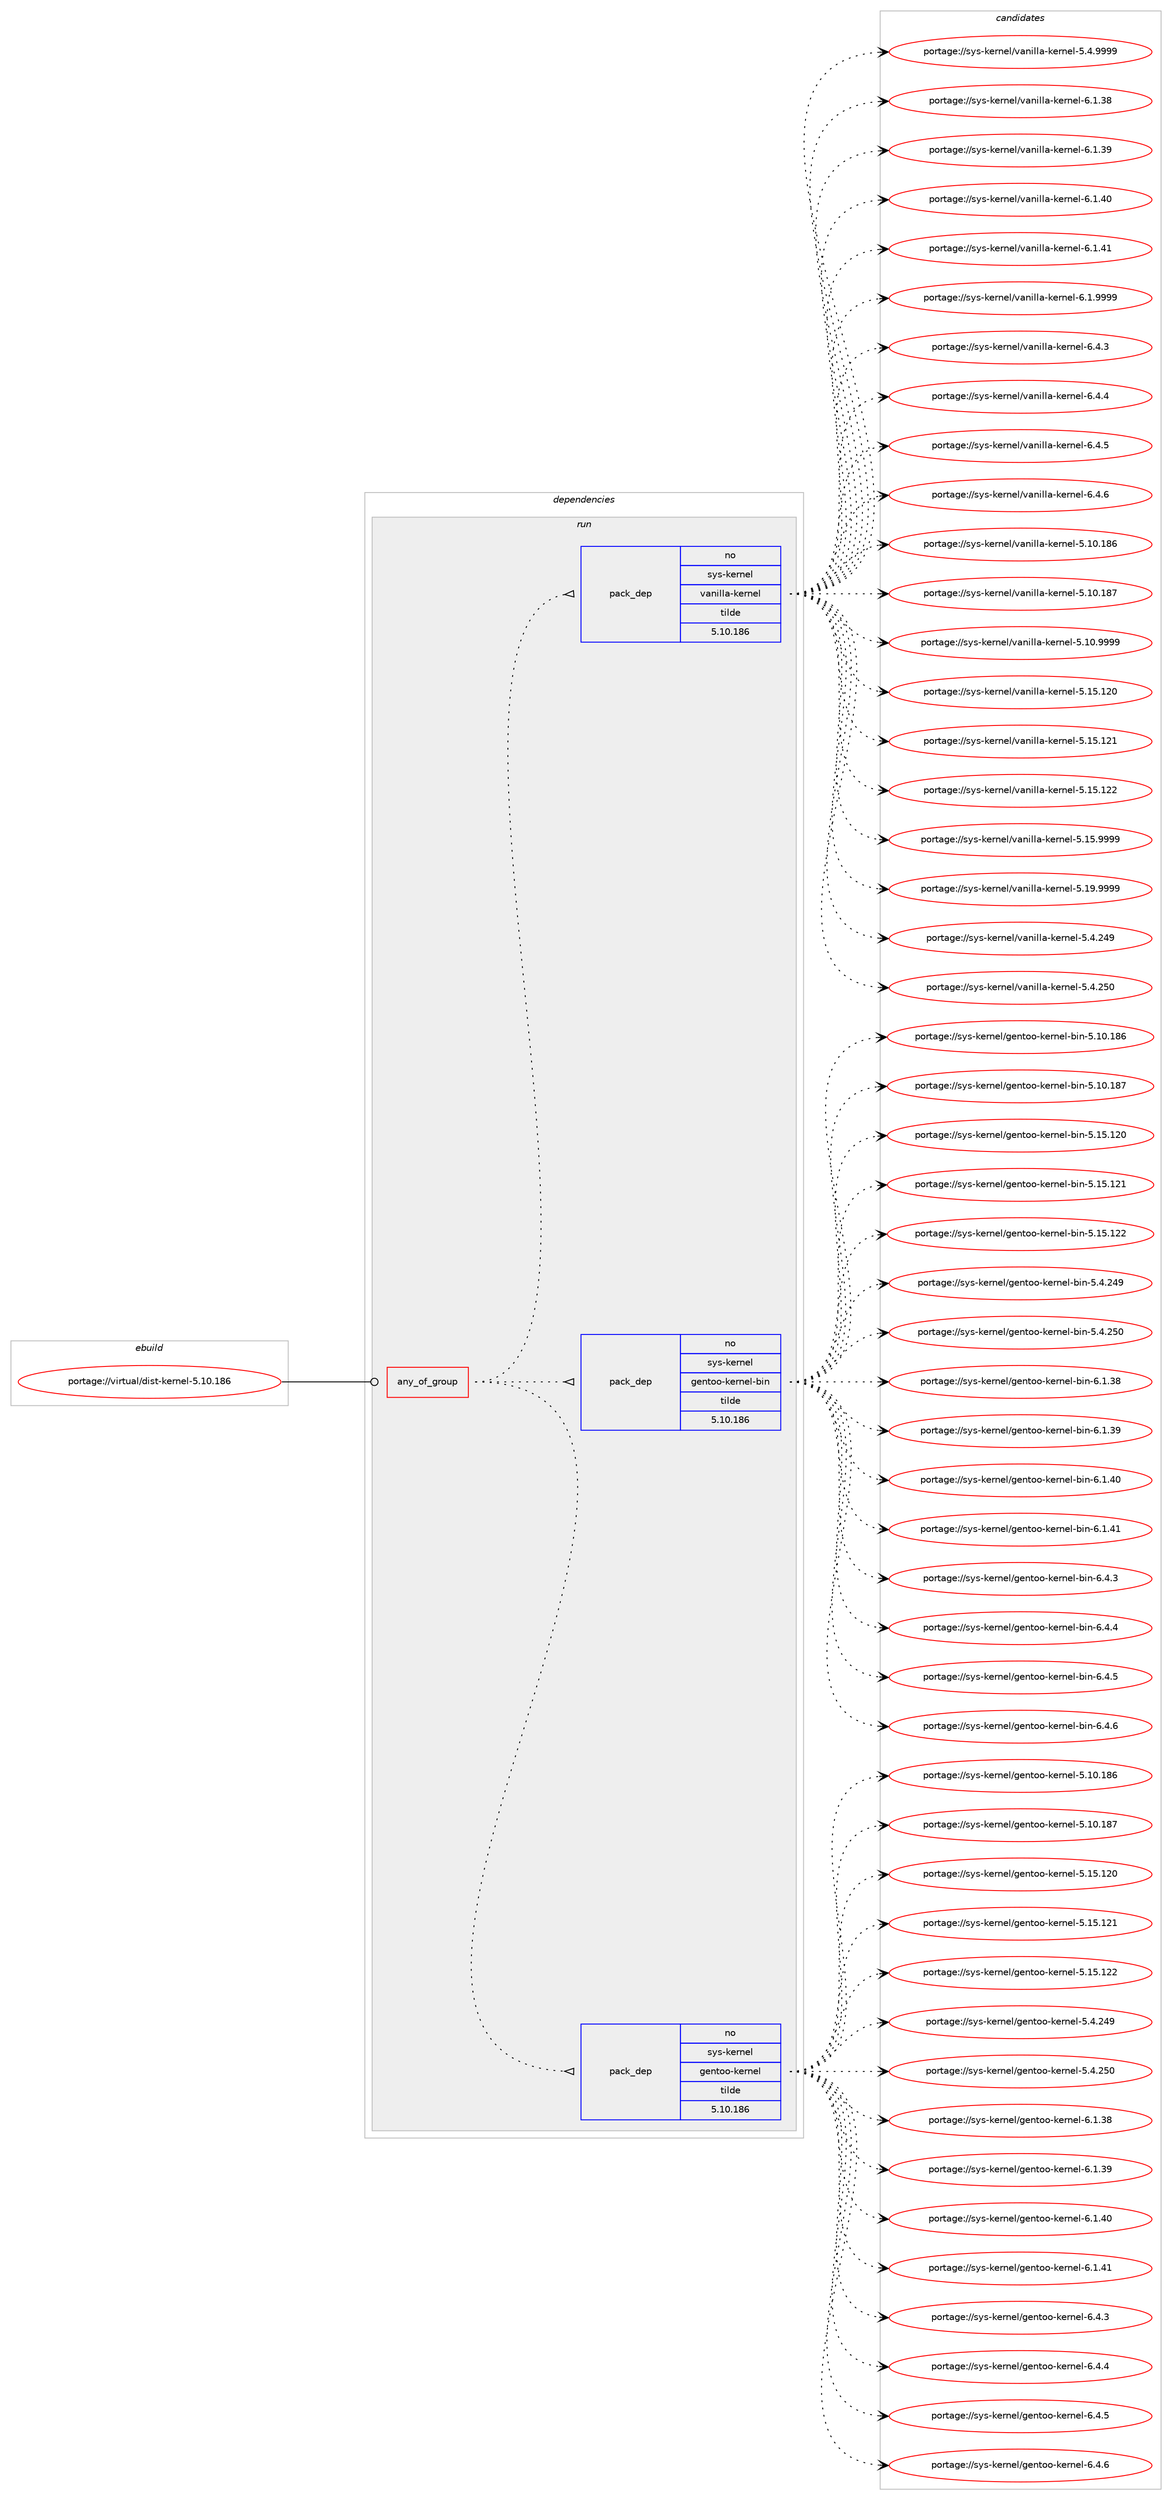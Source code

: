 digraph prolog {

# *************
# Graph options
# *************

newrank=true;
concentrate=true;
compound=true;
graph [rankdir=LR,fontname=Helvetica,fontsize=10,ranksep=1.5];#, ranksep=2.5, nodesep=0.2];
edge  [arrowhead=vee];
node  [fontname=Helvetica,fontsize=10];

# **********
# The ebuild
# **********

subgraph cluster_leftcol {
color=gray;
label=<<i>ebuild</i>>;
id [label="portage://virtual/dist-kernel-5.10.186", color=red, width=4, href="../virtual/dist-kernel-5.10.186.svg"];
}

# ****************
# The dependencies
# ****************

subgraph cluster_midcol {
color=gray;
label=<<i>dependencies</i>>;
subgraph cluster_compile {
fillcolor="#eeeeee";
style=filled;
label=<<i>compile</i>>;
}
subgraph cluster_compileandrun {
fillcolor="#eeeeee";
style=filled;
label=<<i>compile and run</i>>;
}
subgraph cluster_run {
fillcolor="#eeeeee";
style=filled;
label=<<i>run</i>>;
subgraph any8 {
dependency232 [label=<<TABLE BORDER="0" CELLBORDER="1" CELLSPACING="0" CELLPADDING="4"><TR><TD CELLPADDING="10">any_of_group</TD></TR></TABLE>>, shape=none, color=red];subgraph pack139 {
dependency233 [label=<<TABLE BORDER="0" CELLBORDER="1" CELLSPACING="0" CELLPADDING="4" WIDTH="220"><TR><TD ROWSPAN="6" CELLPADDING="30">pack_dep</TD></TR><TR><TD WIDTH="110">no</TD></TR><TR><TD>sys-kernel</TD></TR><TR><TD>gentoo-kernel</TD></TR><TR><TD>tilde</TD></TR><TR><TD>5.10.186</TD></TR></TABLE>>, shape=none, color=blue];
}
dependency232:e -> dependency233:w [weight=20,style="dotted",arrowhead="oinv"];
subgraph pack140 {
dependency234 [label=<<TABLE BORDER="0" CELLBORDER="1" CELLSPACING="0" CELLPADDING="4" WIDTH="220"><TR><TD ROWSPAN="6" CELLPADDING="30">pack_dep</TD></TR><TR><TD WIDTH="110">no</TD></TR><TR><TD>sys-kernel</TD></TR><TR><TD>gentoo-kernel-bin</TD></TR><TR><TD>tilde</TD></TR><TR><TD>5.10.186</TD></TR></TABLE>>, shape=none, color=blue];
}
dependency232:e -> dependency234:w [weight=20,style="dotted",arrowhead="oinv"];
subgraph pack141 {
dependency235 [label=<<TABLE BORDER="0" CELLBORDER="1" CELLSPACING="0" CELLPADDING="4" WIDTH="220"><TR><TD ROWSPAN="6" CELLPADDING="30">pack_dep</TD></TR><TR><TD WIDTH="110">no</TD></TR><TR><TD>sys-kernel</TD></TR><TR><TD>vanilla-kernel</TD></TR><TR><TD>tilde</TD></TR><TR><TD>5.10.186</TD></TR></TABLE>>, shape=none, color=blue];
}
dependency232:e -> dependency235:w [weight=20,style="dotted",arrowhead="oinv"];
}
id:e -> dependency232:w [weight=20,style="solid",arrowhead="odot"];
}
}

# **************
# The candidates
# **************

subgraph cluster_choices {
rank=same;
color=gray;
label=<<i>candidates</i>>;

subgraph choice139 {
color=black;
nodesep=1;
choice115121115451071011141101011084710310111011611111145107101114110101108455346494846495654 [label="portage://sys-kernel/gentoo-kernel-5.10.186", color=red, width=4,href="../sys-kernel/gentoo-kernel-5.10.186.svg"];
choice115121115451071011141101011084710310111011611111145107101114110101108455346494846495655 [label="portage://sys-kernel/gentoo-kernel-5.10.187", color=red, width=4,href="../sys-kernel/gentoo-kernel-5.10.187.svg"];
choice115121115451071011141101011084710310111011611111145107101114110101108455346495346495048 [label="portage://sys-kernel/gentoo-kernel-5.15.120", color=red, width=4,href="../sys-kernel/gentoo-kernel-5.15.120.svg"];
choice115121115451071011141101011084710310111011611111145107101114110101108455346495346495049 [label="portage://sys-kernel/gentoo-kernel-5.15.121", color=red, width=4,href="../sys-kernel/gentoo-kernel-5.15.121.svg"];
choice115121115451071011141101011084710310111011611111145107101114110101108455346495346495050 [label="portage://sys-kernel/gentoo-kernel-5.15.122", color=red, width=4,href="../sys-kernel/gentoo-kernel-5.15.122.svg"];
choice1151211154510710111411010110847103101110116111111451071011141101011084553465246505257 [label="portage://sys-kernel/gentoo-kernel-5.4.249", color=red, width=4,href="../sys-kernel/gentoo-kernel-5.4.249.svg"];
choice1151211154510710111411010110847103101110116111111451071011141101011084553465246505348 [label="portage://sys-kernel/gentoo-kernel-5.4.250", color=red, width=4,href="../sys-kernel/gentoo-kernel-5.4.250.svg"];
choice11512111545107101114110101108471031011101161111114510710111411010110845544649465156 [label="portage://sys-kernel/gentoo-kernel-6.1.38", color=red, width=4,href="../sys-kernel/gentoo-kernel-6.1.38.svg"];
choice11512111545107101114110101108471031011101161111114510710111411010110845544649465157 [label="portage://sys-kernel/gentoo-kernel-6.1.39", color=red, width=4,href="../sys-kernel/gentoo-kernel-6.1.39.svg"];
choice11512111545107101114110101108471031011101161111114510710111411010110845544649465248 [label="portage://sys-kernel/gentoo-kernel-6.1.40", color=red, width=4,href="../sys-kernel/gentoo-kernel-6.1.40.svg"];
choice11512111545107101114110101108471031011101161111114510710111411010110845544649465249 [label="portage://sys-kernel/gentoo-kernel-6.1.41", color=red, width=4,href="../sys-kernel/gentoo-kernel-6.1.41.svg"];
choice115121115451071011141101011084710310111011611111145107101114110101108455446524651 [label="portage://sys-kernel/gentoo-kernel-6.4.3", color=red, width=4,href="../sys-kernel/gentoo-kernel-6.4.3.svg"];
choice115121115451071011141101011084710310111011611111145107101114110101108455446524652 [label="portage://sys-kernel/gentoo-kernel-6.4.4", color=red, width=4,href="../sys-kernel/gentoo-kernel-6.4.4.svg"];
choice115121115451071011141101011084710310111011611111145107101114110101108455446524653 [label="portage://sys-kernel/gentoo-kernel-6.4.5", color=red, width=4,href="../sys-kernel/gentoo-kernel-6.4.5.svg"];
choice115121115451071011141101011084710310111011611111145107101114110101108455446524654 [label="portage://sys-kernel/gentoo-kernel-6.4.6", color=red, width=4,href="../sys-kernel/gentoo-kernel-6.4.6.svg"];
dependency233:e -> choice115121115451071011141101011084710310111011611111145107101114110101108455346494846495654:w [style=dotted,weight="100"];
dependency233:e -> choice115121115451071011141101011084710310111011611111145107101114110101108455346494846495655:w [style=dotted,weight="100"];
dependency233:e -> choice115121115451071011141101011084710310111011611111145107101114110101108455346495346495048:w [style=dotted,weight="100"];
dependency233:e -> choice115121115451071011141101011084710310111011611111145107101114110101108455346495346495049:w [style=dotted,weight="100"];
dependency233:e -> choice115121115451071011141101011084710310111011611111145107101114110101108455346495346495050:w [style=dotted,weight="100"];
dependency233:e -> choice1151211154510710111411010110847103101110116111111451071011141101011084553465246505257:w [style=dotted,weight="100"];
dependency233:e -> choice1151211154510710111411010110847103101110116111111451071011141101011084553465246505348:w [style=dotted,weight="100"];
dependency233:e -> choice11512111545107101114110101108471031011101161111114510710111411010110845544649465156:w [style=dotted,weight="100"];
dependency233:e -> choice11512111545107101114110101108471031011101161111114510710111411010110845544649465157:w [style=dotted,weight="100"];
dependency233:e -> choice11512111545107101114110101108471031011101161111114510710111411010110845544649465248:w [style=dotted,weight="100"];
dependency233:e -> choice11512111545107101114110101108471031011101161111114510710111411010110845544649465249:w [style=dotted,weight="100"];
dependency233:e -> choice115121115451071011141101011084710310111011611111145107101114110101108455446524651:w [style=dotted,weight="100"];
dependency233:e -> choice115121115451071011141101011084710310111011611111145107101114110101108455446524652:w [style=dotted,weight="100"];
dependency233:e -> choice115121115451071011141101011084710310111011611111145107101114110101108455446524653:w [style=dotted,weight="100"];
dependency233:e -> choice115121115451071011141101011084710310111011611111145107101114110101108455446524654:w [style=dotted,weight="100"];
}
subgraph choice140 {
color=black;
nodesep=1;
choice1151211154510710111411010110847103101110116111111451071011141101011084598105110455346494846495654 [label="portage://sys-kernel/gentoo-kernel-bin-5.10.186", color=red, width=4,href="../sys-kernel/gentoo-kernel-bin-5.10.186.svg"];
choice1151211154510710111411010110847103101110116111111451071011141101011084598105110455346494846495655 [label="portage://sys-kernel/gentoo-kernel-bin-5.10.187", color=red, width=4,href="../sys-kernel/gentoo-kernel-bin-5.10.187.svg"];
choice1151211154510710111411010110847103101110116111111451071011141101011084598105110455346495346495048 [label="portage://sys-kernel/gentoo-kernel-bin-5.15.120", color=red, width=4,href="../sys-kernel/gentoo-kernel-bin-5.15.120.svg"];
choice1151211154510710111411010110847103101110116111111451071011141101011084598105110455346495346495049 [label="portage://sys-kernel/gentoo-kernel-bin-5.15.121", color=red, width=4,href="../sys-kernel/gentoo-kernel-bin-5.15.121.svg"];
choice1151211154510710111411010110847103101110116111111451071011141101011084598105110455346495346495050 [label="portage://sys-kernel/gentoo-kernel-bin-5.15.122", color=red, width=4,href="../sys-kernel/gentoo-kernel-bin-5.15.122.svg"];
choice11512111545107101114110101108471031011101161111114510710111411010110845981051104553465246505257 [label="portage://sys-kernel/gentoo-kernel-bin-5.4.249", color=red, width=4,href="../sys-kernel/gentoo-kernel-bin-5.4.249.svg"];
choice11512111545107101114110101108471031011101161111114510710111411010110845981051104553465246505348 [label="portage://sys-kernel/gentoo-kernel-bin-5.4.250", color=red, width=4,href="../sys-kernel/gentoo-kernel-bin-5.4.250.svg"];
choice115121115451071011141101011084710310111011611111145107101114110101108459810511045544649465156 [label="portage://sys-kernel/gentoo-kernel-bin-6.1.38", color=red, width=4,href="../sys-kernel/gentoo-kernel-bin-6.1.38.svg"];
choice115121115451071011141101011084710310111011611111145107101114110101108459810511045544649465157 [label="portage://sys-kernel/gentoo-kernel-bin-6.1.39", color=red, width=4,href="../sys-kernel/gentoo-kernel-bin-6.1.39.svg"];
choice115121115451071011141101011084710310111011611111145107101114110101108459810511045544649465248 [label="portage://sys-kernel/gentoo-kernel-bin-6.1.40", color=red, width=4,href="../sys-kernel/gentoo-kernel-bin-6.1.40.svg"];
choice115121115451071011141101011084710310111011611111145107101114110101108459810511045544649465249 [label="portage://sys-kernel/gentoo-kernel-bin-6.1.41", color=red, width=4,href="../sys-kernel/gentoo-kernel-bin-6.1.41.svg"];
choice1151211154510710111411010110847103101110116111111451071011141101011084598105110455446524651 [label="portage://sys-kernel/gentoo-kernel-bin-6.4.3", color=red, width=4,href="../sys-kernel/gentoo-kernel-bin-6.4.3.svg"];
choice1151211154510710111411010110847103101110116111111451071011141101011084598105110455446524652 [label="portage://sys-kernel/gentoo-kernel-bin-6.4.4", color=red, width=4,href="../sys-kernel/gentoo-kernel-bin-6.4.4.svg"];
choice1151211154510710111411010110847103101110116111111451071011141101011084598105110455446524653 [label="portage://sys-kernel/gentoo-kernel-bin-6.4.5", color=red, width=4,href="../sys-kernel/gentoo-kernel-bin-6.4.5.svg"];
choice1151211154510710111411010110847103101110116111111451071011141101011084598105110455446524654 [label="portage://sys-kernel/gentoo-kernel-bin-6.4.6", color=red, width=4,href="../sys-kernel/gentoo-kernel-bin-6.4.6.svg"];
dependency234:e -> choice1151211154510710111411010110847103101110116111111451071011141101011084598105110455346494846495654:w [style=dotted,weight="100"];
dependency234:e -> choice1151211154510710111411010110847103101110116111111451071011141101011084598105110455346494846495655:w [style=dotted,weight="100"];
dependency234:e -> choice1151211154510710111411010110847103101110116111111451071011141101011084598105110455346495346495048:w [style=dotted,weight="100"];
dependency234:e -> choice1151211154510710111411010110847103101110116111111451071011141101011084598105110455346495346495049:w [style=dotted,weight="100"];
dependency234:e -> choice1151211154510710111411010110847103101110116111111451071011141101011084598105110455346495346495050:w [style=dotted,weight="100"];
dependency234:e -> choice11512111545107101114110101108471031011101161111114510710111411010110845981051104553465246505257:w [style=dotted,weight="100"];
dependency234:e -> choice11512111545107101114110101108471031011101161111114510710111411010110845981051104553465246505348:w [style=dotted,weight="100"];
dependency234:e -> choice115121115451071011141101011084710310111011611111145107101114110101108459810511045544649465156:w [style=dotted,weight="100"];
dependency234:e -> choice115121115451071011141101011084710310111011611111145107101114110101108459810511045544649465157:w [style=dotted,weight="100"];
dependency234:e -> choice115121115451071011141101011084710310111011611111145107101114110101108459810511045544649465248:w [style=dotted,weight="100"];
dependency234:e -> choice115121115451071011141101011084710310111011611111145107101114110101108459810511045544649465249:w [style=dotted,weight="100"];
dependency234:e -> choice1151211154510710111411010110847103101110116111111451071011141101011084598105110455446524651:w [style=dotted,weight="100"];
dependency234:e -> choice1151211154510710111411010110847103101110116111111451071011141101011084598105110455446524652:w [style=dotted,weight="100"];
dependency234:e -> choice1151211154510710111411010110847103101110116111111451071011141101011084598105110455446524653:w [style=dotted,weight="100"];
dependency234:e -> choice1151211154510710111411010110847103101110116111111451071011141101011084598105110455446524654:w [style=dotted,weight="100"];
}
subgraph choice141 {
color=black;
nodesep=1;
choice1151211154510710111411010110847118971101051081089745107101114110101108455346494846495654 [label="portage://sys-kernel/vanilla-kernel-5.10.186", color=red, width=4,href="../sys-kernel/vanilla-kernel-5.10.186.svg"];
choice1151211154510710111411010110847118971101051081089745107101114110101108455346494846495655 [label="portage://sys-kernel/vanilla-kernel-5.10.187", color=red, width=4,href="../sys-kernel/vanilla-kernel-5.10.187.svg"];
choice115121115451071011141101011084711897110105108108974510710111411010110845534649484657575757 [label="portage://sys-kernel/vanilla-kernel-5.10.9999", color=red, width=4,href="../sys-kernel/vanilla-kernel-5.10.9999.svg"];
choice1151211154510710111411010110847118971101051081089745107101114110101108455346495346495048 [label="portage://sys-kernel/vanilla-kernel-5.15.120", color=red, width=4,href="../sys-kernel/vanilla-kernel-5.15.120.svg"];
choice1151211154510710111411010110847118971101051081089745107101114110101108455346495346495049 [label="portage://sys-kernel/vanilla-kernel-5.15.121", color=red, width=4,href="../sys-kernel/vanilla-kernel-5.15.121.svg"];
choice1151211154510710111411010110847118971101051081089745107101114110101108455346495346495050 [label="portage://sys-kernel/vanilla-kernel-5.15.122", color=red, width=4,href="../sys-kernel/vanilla-kernel-5.15.122.svg"];
choice115121115451071011141101011084711897110105108108974510710111411010110845534649534657575757 [label="portage://sys-kernel/vanilla-kernel-5.15.9999", color=red, width=4,href="../sys-kernel/vanilla-kernel-5.15.9999.svg"];
choice115121115451071011141101011084711897110105108108974510710111411010110845534649574657575757 [label="portage://sys-kernel/vanilla-kernel-5.19.9999", color=red, width=4,href="../sys-kernel/vanilla-kernel-5.19.9999.svg"];
choice11512111545107101114110101108471189711010510810897451071011141101011084553465246505257 [label="portage://sys-kernel/vanilla-kernel-5.4.249", color=red, width=4,href="../sys-kernel/vanilla-kernel-5.4.249.svg"];
choice11512111545107101114110101108471189711010510810897451071011141101011084553465246505348 [label="portage://sys-kernel/vanilla-kernel-5.4.250", color=red, width=4,href="../sys-kernel/vanilla-kernel-5.4.250.svg"];
choice1151211154510710111411010110847118971101051081089745107101114110101108455346524657575757 [label="portage://sys-kernel/vanilla-kernel-5.4.9999", color=red, width=4,href="../sys-kernel/vanilla-kernel-5.4.9999.svg"];
choice115121115451071011141101011084711897110105108108974510710111411010110845544649465156 [label="portage://sys-kernel/vanilla-kernel-6.1.38", color=red, width=4,href="../sys-kernel/vanilla-kernel-6.1.38.svg"];
choice115121115451071011141101011084711897110105108108974510710111411010110845544649465157 [label="portage://sys-kernel/vanilla-kernel-6.1.39", color=red, width=4,href="../sys-kernel/vanilla-kernel-6.1.39.svg"];
choice115121115451071011141101011084711897110105108108974510710111411010110845544649465248 [label="portage://sys-kernel/vanilla-kernel-6.1.40", color=red, width=4,href="../sys-kernel/vanilla-kernel-6.1.40.svg"];
choice115121115451071011141101011084711897110105108108974510710111411010110845544649465249 [label="portage://sys-kernel/vanilla-kernel-6.1.41", color=red, width=4,href="../sys-kernel/vanilla-kernel-6.1.41.svg"];
choice1151211154510710111411010110847118971101051081089745107101114110101108455446494657575757 [label="portage://sys-kernel/vanilla-kernel-6.1.9999", color=red, width=4,href="../sys-kernel/vanilla-kernel-6.1.9999.svg"];
choice1151211154510710111411010110847118971101051081089745107101114110101108455446524651 [label="portage://sys-kernel/vanilla-kernel-6.4.3", color=red, width=4,href="../sys-kernel/vanilla-kernel-6.4.3.svg"];
choice1151211154510710111411010110847118971101051081089745107101114110101108455446524652 [label="portage://sys-kernel/vanilla-kernel-6.4.4", color=red, width=4,href="../sys-kernel/vanilla-kernel-6.4.4.svg"];
choice1151211154510710111411010110847118971101051081089745107101114110101108455446524653 [label="portage://sys-kernel/vanilla-kernel-6.4.5", color=red, width=4,href="../sys-kernel/vanilla-kernel-6.4.5.svg"];
choice1151211154510710111411010110847118971101051081089745107101114110101108455446524654 [label="portage://sys-kernel/vanilla-kernel-6.4.6", color=red, width=4,href="../sys-kernel/vanilla-kernel-6.4.6.svg"];
dependency235:e -> choice1151211154510710111411010110847118971101051081089745107101114110101108455346494846495654:w [style=dotted,weight="100"];
dependency235:e -> choice1151211154510710111411010110847118971101051081089745107101114110101108455346494846495655:w [style=dotted,weight="100"];
dependency235:e -> choice115121115451071011141101011084711897110105108108974510710111411010110845534649484657575757:w [style=dotted,weight="100"];
dependency235:e -> choice1151211154510710111411010110847118971101051081089745107101114110101108455346495346495048:w [style=dotted,weight="100"];
dependency235:e -> choice1151211154510710111411010110847118971101051081089745107101114110101108455346495346495049:w [style=dotted,weight="100"];
dependency235:e -> choice1151211154510710111411010110847118971101051081089745107101114110101108455346495346495050:w [style=dotted,weight="100"];
dependency235:e -> choice115121115451071011141101011084711897110105108108974510710111411010110845534649534657575757:w [style=dotted,weight="100"];
dependency235:e -> choice115121115451071011141101011084711897110105108108974510710111411010110845534649574657575757:w [style=dotted,weight="100"];
dependency235:e -> choice11512111545107101114110101108471189711010510810897451071011141101011084553465246505257:w [style=dotted,weight="100"];
dependency235:e -> choice11512111545107101114110101108471189711010510810897451071011141101011084553465246505348:w [style=dotted,weight="100"];
dependency235:e -> choice1151211154510710111411010110847118971101051081089745107101114110101108455346524657575757:w [style=dotted,weight="100"];
dependency235:e -> choice115121115451071011141101011084711897110105108108974510710111411010110845544649465156:w [style=dotted,weight="100"];
dependency235:e -> choice115121115451071011141101011084711897110105108108974510710111411010110845544649465157:w [style=dotted,weight="100"];
dependency235:e -> choice115121115451071011141101011084711897110105108108974510710111411010110845544649465248:w [style=dotted,weight="100"];
dependency235:e -> choice115121115451071011141101011084711897110105108108974510710111411010110845544649465249:w [style=dotted,weight="100"];
dependency235:e -> choice1151211154510710111411010110847118971101051081089745107101114110101108455446494657575757:w [style=dotted,weight="100"];
dependency235:e -> choice1151211154510710111411010110847118971101051081089745107101114110101108455446524651:w [style=dotted,weight="100"];
dependency235:e -> choice1151211154510710111411010110847118971101051081089745107101114110101108455446524652:w [style=dotted,weight="100"];
dependency235:e -> choice1151211154510710111411010110847118971101051081089745107101114110101108455446524653:w [style=dotted,weight="100"];
dependency235:e -> choice1151211154510710111411010110847118971101051081089745107101114110101108455446524654:w [style=dotted,weight="100"];
}
}

}
